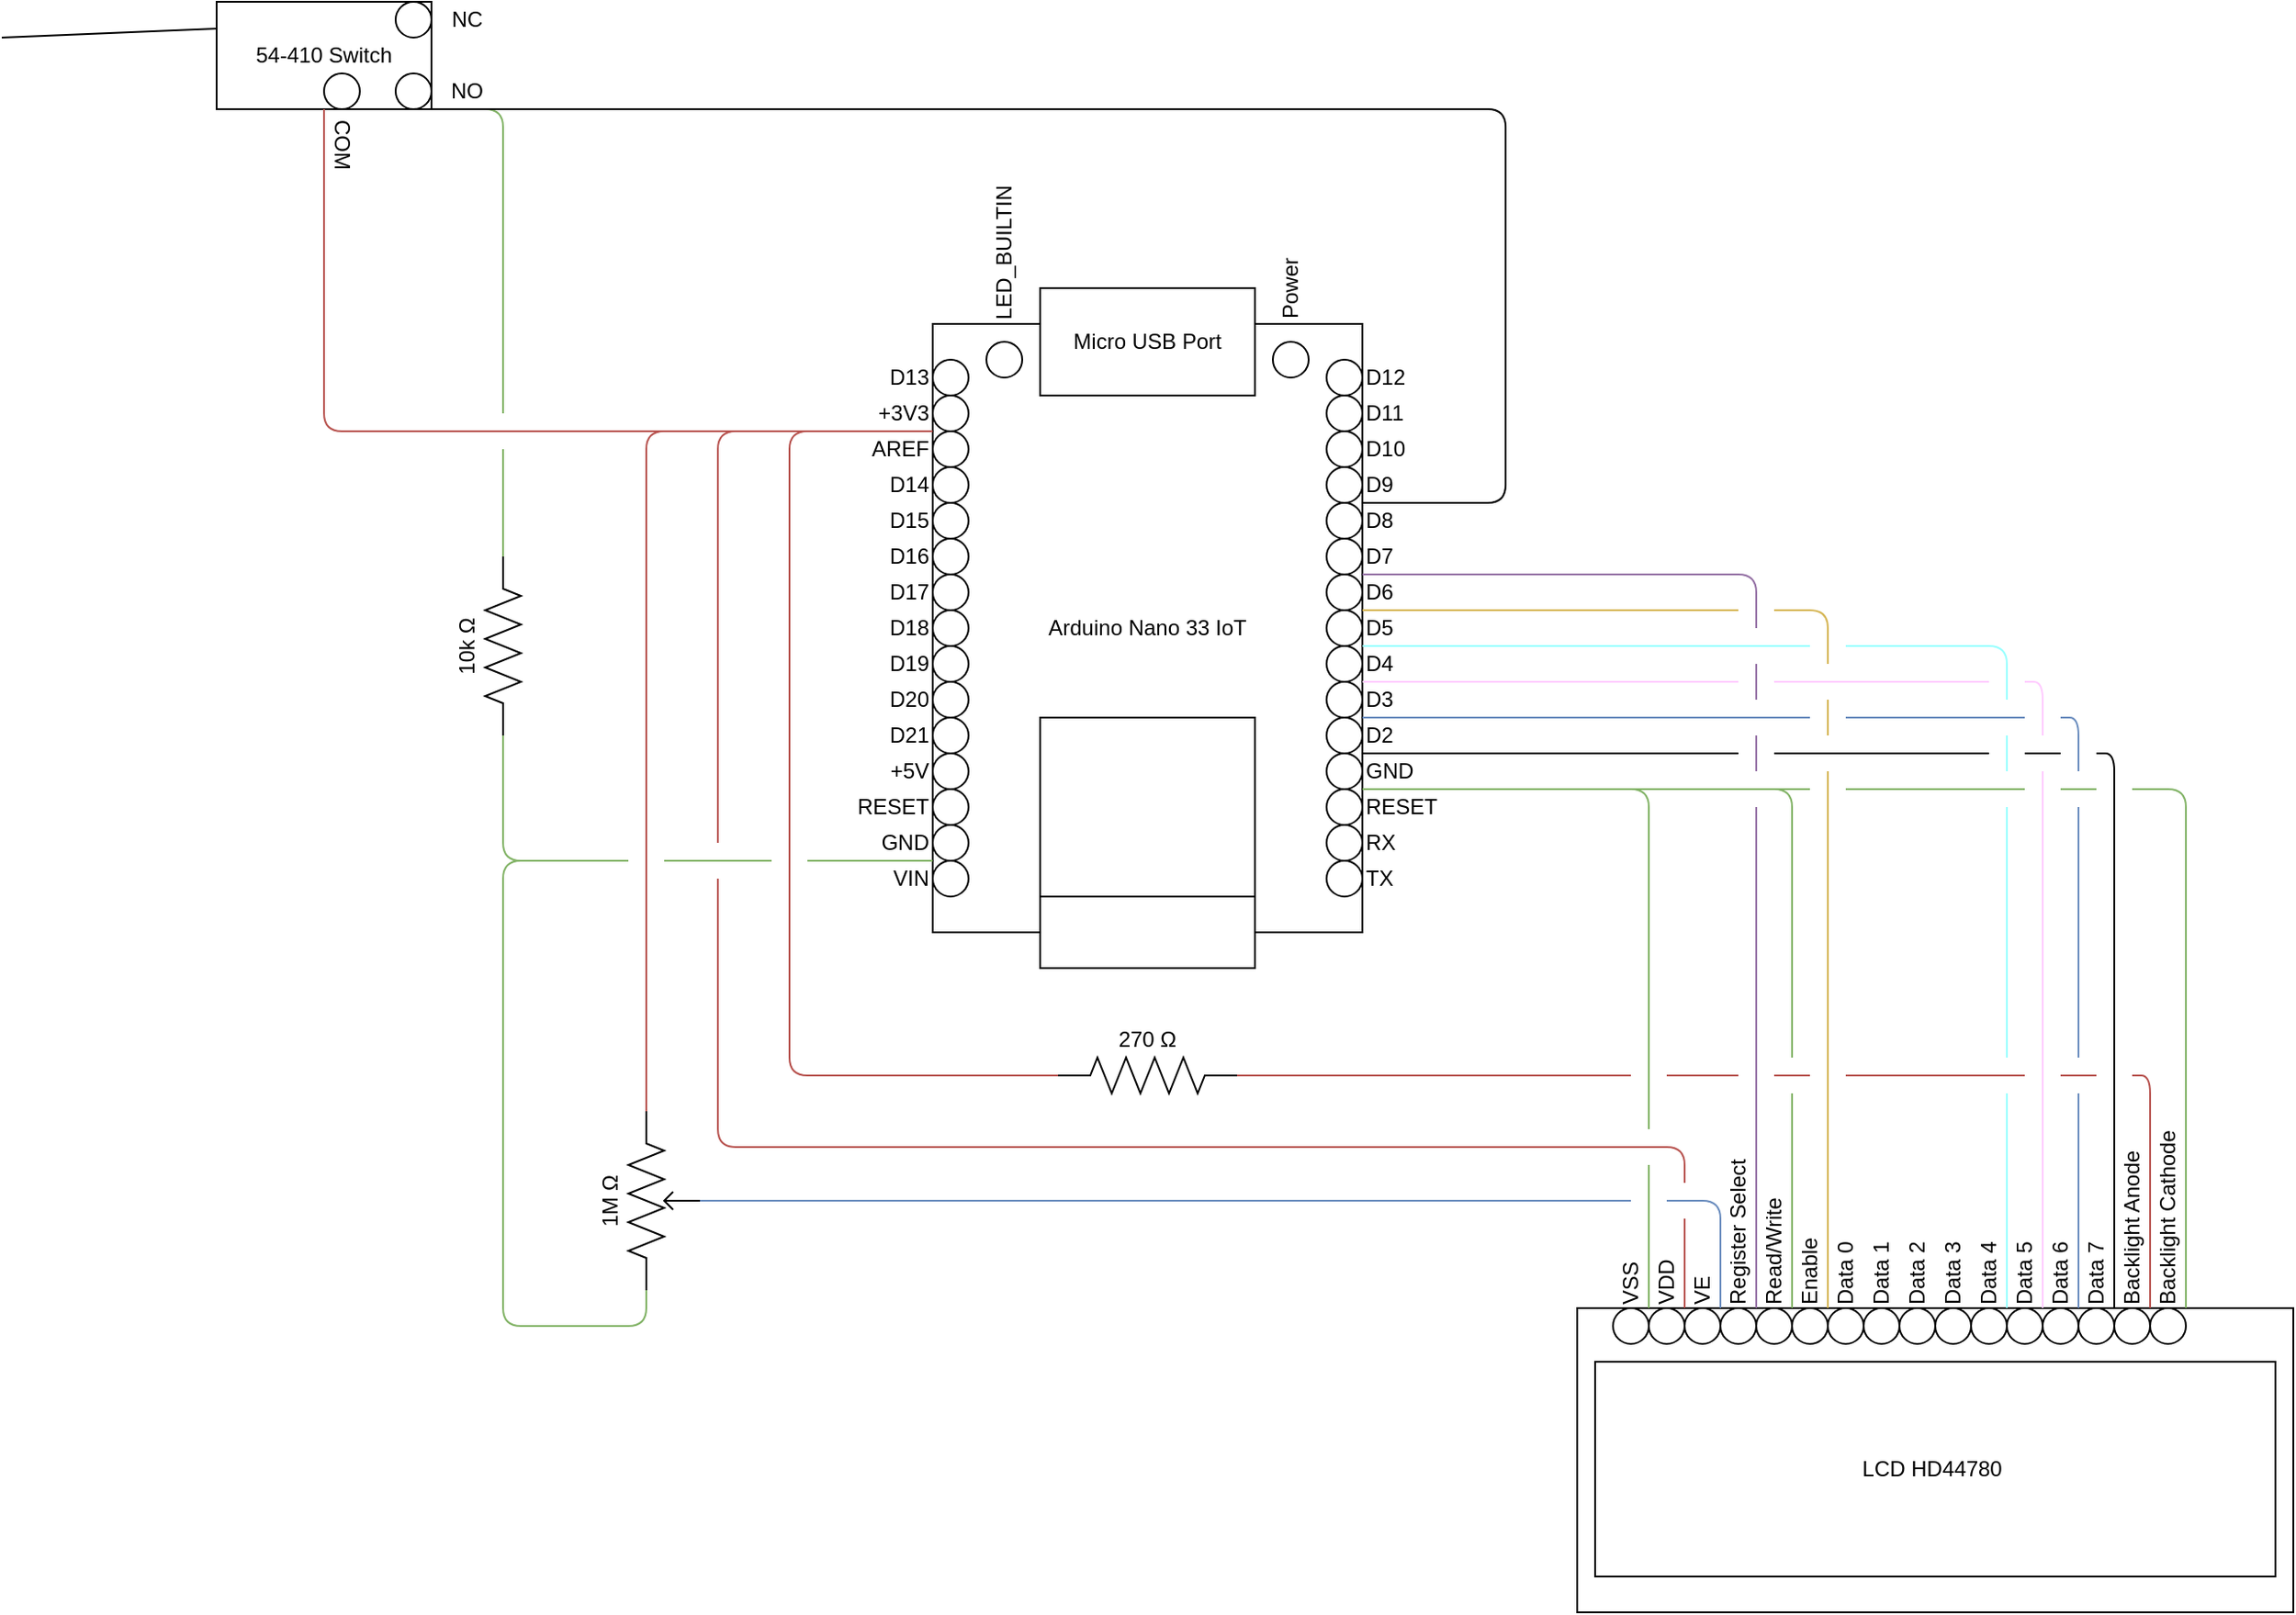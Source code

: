 <mxfile>
    <diagram id="PcLZSLNBghNSFwi_JfMx" name="Standard">
        <mxGraphModel dx="1435" dy="958" grid="1" gridSize="10" guides="1" tooltips="1" connect="1" arrows="1" fold="1" page="0" pageScale="1" pageWidth="850" pageHeight="1100" math="0" shadow="0">
            <root>
                <mxCell id="0"/>
                <mxCell id="220" value="Background" parent="0"/>
                <mxCell id="1" value="Arduino" parent="0"/>
                <mxCell id="4" value="Arduino Nano 33 IoT" style="rounded=0;whiteSpace=wrap;html=1;" parent="1" vertex="1">
                    <mxGeometry x="560" y="280" width="240" height="340" as="geometry"/>
                </mxCell>
                <mxCell id="5" value="Micro USB Port" style="rounded=0;whiteSpace=wrap;html=1;" parent="1" vertex="1">
                    <mxGeometry x="620" y="260" width="120" height="60" as="geometry"/>
                </mxCell>
                <mxCell id="6" value="" style="rounded=0;whiteSpace=wrap;html=1;" parent="1" vertex="1">
                    <mxGeometry x="620" y="600" width="120" height="40" as="geometry"/>
                </mxCell>
                <mxCell id="7" value="" style="rounded=0;whiteSpace=wrap;html=1;" parent="1" vertex="1">
                    <mxGeometry x="620" y="500" width="120" height="100" as="geometry"/>
                </mxCell>
                <mxCell id="8" value="" style="ellipse;whiteSpace=wrap;html=1;aspect=fixed;" parent="1" vertex="1">
                    <mxGeometry x="780" y="300" width="20" height="20" as="geometry"/>
                </mxCell>
                <mxCell id="9" value="" style="ellipse;whiteSpace=wrap;html=1;aspect=fixed;" parent="1" vertex="1">
                    <mxGeometry x="780" y="320" width="20" height="20" as="geometry"/>
                </mxCell>
                <mxCell id="11" value="" style="ellipse;whiteSpace=wrap;html=1;aspect=fixed;" parent="1" vertex="1">
                    <mxGeometry x="780" y="340" width="20" height="20" as="geometry"/>
                </mxCell>
                <mxCell id="12" value="" style="ellipse;whiteSpace=wrap;html=1;aspect=fixed;" parent="1" vertex="1">
                    <mxGeometry x="780" y="360" width="20" height="20" as="geometry"/>
                </mxCell>
                <mxCell id="13" value="" style="ellipse;whiteSpace=wrap;html=1;aspect=fixed;" parent="1" vertex="1">
                    <mxGeometry x="780" y="380" width="20" height="20" as="geometry"/>
                </mxCell>
                <mxCell id="14" value="" style="ellipse;whiteSpace=wrap;html=1;aspect=fixed;" parent="1" vertex="1">
                    <mxGeometry x="780" y="400" width="20" height="20" as="geometry"/>
                </mxCell>
                <mxCell id="15" value="" style="ellipse;whiteSpace=wrap;html=1;aspect=fixed;" parent="1" vertex="1">
                    <mxGeometry x="780" y="420" width="20" height="20" as="geometry"/>
                </mxCell>
                <mxCell id="16" value="" style="ellipse;whiteSpace=wrap;html=1;aspect=fixed;" parent="1" vertex="1">
                    <mxGeometry x="780" y="440" width="20" height="20" as="geometry"/>
                </mxCell>
                <mxCell id="25" value="D12" style="text;html=1;strokeColor=none;fillColor=none;align=left;verticalAlign=middle;whiteSpace=wrap;rounded=0;" parent="1" vertex="1">
                    <mxGeometry x="800" y="300" width="40" height="20" as="geometry"/>
                </mxCell>
                <mxCell id="26" value="D11" style="text;html=1;strokeColor=none;fillColor=none;align=left;verticalAlign=middle;whiteSpace=wrap;rounded=0;" parent="1" vertex="1">
                    <mxGeometry x="800" y="320" width="40" height="20" as="geometry"/>
                </mxCell>
                <mxCell id="27" value="D10" style="text;html=1;strokeColor=none;fillColor=none;align=left;verticalAlign=middle;whiteSpace=wrap;rounded=0;" parent="1" vertex="1">
                    <mxGeometry x="800" y="340" width="40" height="20" as="geometry"/>
                </mxCell>
                <mxCell id="28" value="D9" style="text;html=1;strokeColor=none;fillColor=none;align=left;verticalAlign=middle;whiteSpace=wrap;rounded=0;" parent="1" vertex="1">
                    <mxGeometry x="800" y="360" width="40" height="20" as="geometry"/>
                </mxCell>
                <mxCell id="29" value="D8" style="text;html=1;strokeColor=none;fillColor=none;align=left;verticalAlign=middle;whiteSpace=wrap;rounded=0;" parent="1" vertex="1">
                    <mxGeometry x="800" y="380" width="40" height="20" as="geometry"/>
                </mxCell>
                <mxCell id="30" value="D7" style="text;html=1;strokeColor=none;fillColor=none;align=left;verticalAlign=middle;whiteSpace=wrap;rounded=0;" parent="1" vertex="1">
                    <mxGeometry x="800" y="400" width="40" height="20" as="geometry"/>
                </mxCell>
                <mxCell id="31" value="D6" style="text;html=1;strokeColor=none;fillColor=none;align=left;verticalAlign=middle;whiteSpace=wrap;rounded=0;" parent="1" vertex="1">
                    <mxGeometry x="800" y="420" width="40" height="20" as="geometry"/>
                </mxCell>
                <mxCell id="32" value="D5" style="text;html=1;strokeColor=none;fillColor=none;align=left;verticalAlign=middle;whiteSpace=wrap;rounded=0;" parent="1" vertex="1">
                    <mxGeometry x="800" y="440" width="40" height="20" as="geometry"/>
                </mxCell>
                <mxCell id="33" value="" style="ellipse;whiteSpace=wrap;html=1;aspect=fixed;" parent="1" vertex="1">
                    <mxGeometry x="780" y="460" width="20" height="20" as="geometry"/>
                </mxCell>
                <mxCell id="34" value="D4" style="text;html=1;strokeColor=none;fillColor=none;align=left;verticalAlign=middle;whiteSpace=wrap;rounded=0;" parent="1" vertex="1">
                    <mxGeometry x="800" y="460" width="40" height="20" as="geometry"/>
                </mxCell>
                <mxCell id="35" value="" style="ellipse;whiteSpace=wrap;html=1;aspect=fixed;" parent="1" vertex="1">
                    <mxGeometry x="780" y="480" width="20" height="20" as="geometry"/>
                </mxCell>
                <mxCell id="36" value="D3" style="text;html=1;strokeColor=none;fillColor=none;align=left;verticalAlign=middle;whiteSpace=wrap;rounded=0;" parent="1" vertex="1">
                    <mxGeometry x="800" y="480" width="40" height="20" as="geometry"/>
                </mxCell>
                <mxCell id="37" value="" style="ellipse;whiteSpace=wrap;html=1;aspect=fixed;" parent="1" vertex="1">
                    <mxGeometry x="780" y="500" width="20" height="20" as="geometry"/>
                </mxCell>
                <mxCell id="38" value="D2" style="text;html=1;strokeColor=none;fillColor=none;align=left;verticalAlign=middle;whiteSpace=wrap;rounded=0;" parent="1" vertex="1">
                    <mxGeometry x="800" y="500" width="40" height="20" as="geometry"/>
                </mxCell>
                <mxCell id="39" value="" style="ellipse;whiteSpace=wrap;html=1;aspect=fixed;" parent="1" vertex="1">
                    <mxGeometry x="780" y="520" width="20" height="20" as="geometry"/>
                </mxCell>
                <mxCell id="40" value="GND" style="text;html=1;strokeColor=none;fillColor=none;align=left;verticalAlign=middle;whiteSpace=wrap;rounded=0;" parent="1" vertex="1">
                    <mxGeometry x="800" y="520" width="40" height="20" as="geometry"/>
                </mxCell>
                <mxCell id="41" value="" style="ellipse;whiteSpace=wrap;html=1;aspect=fixed;" parent="1" vertex="1">
                    <mxGeometry x="780" y="540" width="20" height="20" as="geometry"/>
                </mxCell>
                <mxCell id="42" value="RESET" style="text;html=1;strokeColor=none;fillColor=none;align=left;verticalAlign=middle;whiteSpace=wrap;rounded=0;" parent="1" vertex="1">
                    <mxGeometry x="800" y="540" width="40" height="20" as="geometry"/>
                </mxCell>
                <mxCell id="43" value="" style="ellipse;whiteSpace=wrap;html=1;aspect=fixed;" parent="1" vertex="1">
                    <mxGeometry x="780" y="560" width="20" height="20" as="geometry"/>
                </mxCell>
                <mxCell id="44" value="RX" style="text;html=1;strokeColor=none;fillColor=none;align=left;verticalAlign=middle;whiteSpace=wrap;rounded=0;" parent="1" vertex="1">
                    <mxGeometry x="800" y="560" width="40" height="20" as="geometry"/>
                </mxCell>
                <mxCell id="45" value="" style="ellipse;whiteSpace=wrap;html=1;aspect=fixed;" parent="1" vertex="1">
                    <mxGeometry x="780" y="580" width="20" height="20" as="geometry"/>
                </mxCell>
                <mxCell id="46" value="TX" style="text;html=1;strokeColor=none;fillColor=none;align=left;verticalAlign=middle;whiteSpace=wrap;rounded=0;" parent="1" vertex="1">
                    <mxGeometry x="800" y="580" width="40" height="20" as="geometry"/>
                </mxCell>
                <mxCell id="62" value="" style="ellipse;whiteSpace=wrap;html=1;aspect=fixed;" parent="1" vertex="1">
                    <mxGeometry x="560" y="300" width="20" height="20" as="geometry"/>
                </mxCell>
                <mxCell id="63" value="" style="ellipse;whiteSpace=wrap;html=1;aspect=fixed;" parent="1" vertex="1">
                    <mxGeometry x="560" y="320" width="20" height="20" as="geometry"/>
                </mxCell>
                <mxCell id="64" value="" style="ellipse;whiteSpace=wrap;html=1;aspect=fixed;" parent="1" vertex="1">
                    <mxGeometry x="560" y="340" width="20" height="20" as="geometry"/>
                </mxCell>
                <mxCell id="65" value="" style="ellipse;whiteSpace=wrap;html=1;aspect=fixed;" parent="1" vertex="1">
                    <mxGeometry x="560" y="360" width="20" height="20" as="geometry"/>
                </mxCell>
                <mxCell id="66" value="" style="ellipse;whiteSpace=wrap;html=1;aspect=fixed;" parent="1" vertex="1">
                    <mxGeometry x="560" y="380" width="20" height="20" as="geometry"/>
                </mxCell>
                <mxCell id="67" value="" style="ellipse;whiteSpace=wrap;html=1;aspect=fixed;" parent="1" vertex="1">
                    <mxGeometry x="560" y="400" width="20" height="20" as="geometry"/>
                </mxCell>
                <mxCell id="68" value="" style="ellipse;whiteSpace=wrap;html=1;aspect=fixed;" parent="1" vertex="1">
                    <mxGeometry x="560" y="420" width="20" height="20" as="geometry"/>
                </mxCell>
                <mxCell id="69" value="" style="ellipse;whiteSpace=wrap;html=1;aspect=fixed;" parent="1" vertex="1">
                    <mxGeometry x="560" y="440" width="20" height="20" as="geometry"/>
                </mxCell>
                <mxCell id="70" value="" style="ellipse;whiteSpace=wrap;html=1;aspect=fixed;" parent="1" vertex="1">
                    <mxGeometry x="560" y="460" width="20" height="20" as="geometry"/>
                </mxCell>
                <mxCell id="71" value="" style="ellipse;whiteSpace=wrap;html=1;aspect=fixed;" parent="1" vertex="1">
                    <mxGeometry x="560" y="480" width="20" height="20" as="geometry"/>
                </mxCell>
                <mxCell id="72" value="" style="ellipse;whiteSpace=wrap;html=1;aspect=fixed;" parent="1" vertex="1">
                    <mxGeometry x="560" y="500" width="20" height="20" as="geometry"/>
                </mxCell>
                <mxCell id="73" value="" style="ellipse;whiteSpace=wrap;html=1;aspect=fixed;" parent="1" vertex="1">
                    <mxGeometry x="560" y="520" width="20" height="20" as="geometry"/>
                </mxCell>
                <mxCell id="74" value="" style="ellipse;whiteSpace=wrap;html=1;aspect=fixed;" parent="1" vertex="1">
                    <mxGeometry x="560" y="540" width="20" height="20" as="geometry"/>
                </mxCell>
                <mxCell id="75" value="" style="ellipse;whiteSpace=wrap;html=1;aspect=fixed;" parent="1" vertex="1">
                    <mxGeometry x="560" y="560" width="20" height="20" as="geometry"/>
                </mxCell>
                <mxCell id="76" value="" style="ellipse;whiteSpace=wrap;html=1;aspect=fixed;" parent="1" vertex="1">
                    <mxGeometry x="560" y="580" width="20" height="20" as="geometry"/>
                </mxCell>
                <mxCell id="77" value="D13" style="text;html=1;strokeColor=none;fillColor=none;align=right;verticalAlign=middle;whiteSpace=wrap;rounded=0;" parent="1" vertex="1">
                    <mxGeometry x="520" y="300" width="40" height="20" as="geometry"/>
                </mxCell>
                <mxCell id="78" value="+3V3" style="text;html=1;strokeColor=none;fillColor=none;align=right;verticalAlign=middle;whiteSpace=wrap;rounded=0;" parent="1" vertex="1">
                    <mxGeometry x="520" y="320" width="40" height="20" as="geometry"/>
                </mxCell>
                <mxCell id="79" value="AREF" style="text;html=1;strokeColor=none;fillColor=none;align=right;verticalAlign=middle;whiteSpace=wrap;rounded=0;" parent="1" vertex="1">
                    <mxGeometry x="520" y="340" width="40" height="20" as="geometry"/>
                </mxCell>
                <mxCell id="80" value="D14" style="text;html=1;strokeColor=none;fillColor=none;align=right;verticalAlign=middle;whiteSpace=wrap;rounded=0;" parent="1" vertex="1">
                    <mxGeometry x="520" y="360" width="40" height="20" as="geometry"/>
                </mxCell>
                <mxCell id="81" value="D15" style="text;html=1;strokeColor=none;fillColor=none;align=right;verticalAlign=middle;whiteSpace=wrap;rounded=0;" parent="1" vertex="1">
                    <mxGeometry x="520" y="380" width="40" height="20" as="geometry"/>
                </mxCell>
                <mxCell id="82" value="D16" style="text;html=1;strokeColor=none;fillColor=none;align=right;verticalAlign=middle;whiteSpace=wrap;rounded=0;" parent="1" vertex="1">
                    <mxGeometry x="520" y="400" width="40" height="20" as="geometry"/>
                </mxCell>
                <mxCell id="83" value="D17" style="text;html=1;strokeColor=none;fillColor=none;align=right;verticalAlign=middle;whiteSpace=wrap;rounded=0;" parent="1" vertex="1">
                    <mxGeometry x="520" y="420" width="40" height="20" as="geometry"/>
                </mxCell>
                <mxCell id="84" value="D18" style="text;html=1;strokeColor=none;fillColor=none;align=right;verticalAlign=middle;whiteSpace=wrap;rounded=0;" parent="1" vertex="1">
                    <mxGeometry x="520" y="440" width="40" height="20" as="geometry"/>
                </mxCell>
                <mxCell id="85" value="D19" style="text;html=1;strokeColor=none;fillColor=none;align=right;verticalAlign=middle;whiteSpace=wrap;rounded=0;" parent="1" vertex="1">
                    <mxGeometry x="520" y="460" width="40" height="20" as="geometry"/>
                </mxCell>
                <mxCell id="86" value="D20" style="text;html=1;strokeColor=none;fillColor=none;align=right;verticalAlign=middle;whiteSpace=wrap;rounded=0;" parent="1" vertex="1">
                    <mxGeometry x="520" y="480" width="40" height="20" as="geometry"/>
                </mxCell>
                <mxCell id="87" value="D21" style="text;html=1;strokeColor=none;fillColor=none;align=right;verticalAlign=middle;whiteSpace=wrap;rounded=0;" parent="1" vertex="1">
                    <mxGeometry x="520" y="500" width="40" height="20" as="geometry"/>
                </mxCell>
                <mxCell id="88" value="+5V" style="text;html=1;strokeColor=none;fillColor=none;align=right;verticalAlign=middle;whiteSpace=wrap;rounded=0;" parent="1" vertex="1">
                    <mxGeometry x="520" y="520" width="40" height="20" as="geometry"/>
                </mxCell>
                <mxCell id="89" value="RESET" style="text;html=1;strokeColor=none;fillColor=none;align=right;verticalAlign=middle;whiteSpace=wrap;rounded=0;" parent="1" vertex="1">
                    <mxGeometry x="520" y="540" width="40" height="20" as="geometry"/>
                </mxCell>
                <mxCell id="90" value="GND" style="text;html=1;strokeColor=none;fillColor=none;align=right;verticalAlign=middle;whiteSpace=wrap;rounded=0;" parent="1" vertex="1">
                    <mxGeometry x="520" y="560" width="40" height="20" as="geometry"/>
                </mxCell>
                <mxCell id="91" value="VIN" style="text;html=1;strokeColor=none;fillColor=none;align=right;verticalAlign=middle;whiteSpace=wrap;rounded=0;" parent="1" vertex="1">
                    <mxGeometry x="520" y="580" width="40" height="20" as="geometry"/>
                </mxCell>
                <mxCell id="93" value="" style="ellipse;whiteSpace=wrap;html=1;aspect=fixed;" parent="1" vertex="1">
                    <mxGeometry x="590" y="290" width="20" height="20" as="geometry"/>
                </mxCell>
                <mxCell id="94" value="" style="ellipse;whiteSpace=wrap;html=1;aspect=fixed;" parent="1" vertex="1">
                    <mxGeometry x="750" y="290" width="20" height="20" as="geometry"/>
                </mxCell>
                <mxCell id="95" value="LED_BUILTIN" style="text;html=1;strokeColor=none;fillColor=none;align=center;verticalAlign=middle;whiteSpace=wrap;rounded=0;rotation=-90;" parent="1" vertex="1">
                    <mxGeometry x="560" y="230" width="80" height="20" as="geometry"/>
                </mxCell>
                <mxCell id="96" value="Power" style="text;html=1;strokeColor=none;fillColor=none;align=center;verticalAlign=middle;whiteSpace=wrap;rounded=0;rotation=-90;" parent="1" vertex="1">
                    <mxGeometry x="740" y="250" width="40" height="20" as="geometry"/>
                </mxCell>
                <mxCell id="97" value="LCD HD44780" parent="0"/>
                <mxCell id="98" value="" style="rounded=0;whiteSpace=wrap;html=1;" parent="97" vertex="1">
                    <mxGeometry x="920" y="830" width="400" height="170" as="geometry"/>
                </mxCell>
                <mxCell id="99" value="LCD&amp;nbsp;&lt;span class=&quot;a-list-item&quot;&gt;HD44780&amp;nbsp;&lt;/span&gt;" style="rounded=0;whiteSpace=wrap;html=1;" parent="97" vertex="1">
                    <mxGeometry x="930" y="860" width="380" height="120" as="geometry"/>
                </mxCell>
                <mxCell id="100" value="" style="ellipse;whiteSpace=wrap;html=1;aspect=fixed;" parent="97" vertex="1">
                    <mxGeometry x="940" y="830" width="20" height="20" as="geometry"/>
                </mxCell>
                <mxCell id="101" value="" style="ellipse;whiteSpace=wrap;html=1;aspect=fixed;" parent="97" vertex="1">
                    <mxGeometry x="960" y="830" width="20" height="20" as="geometry"/>
                </mxCell>
                <mxCell id="102" value="" style="ellipse;whiteSpace=wrap;html=1;aspect=fixed;" parent="97" vertex="1">
                    <mxGeometry x="980" y="830" width="20" height="20" as="geometry"/>
                </mxCell>
                <mxCell id="103" value="" style="ellipse;whiteSpace=wrap;html=1;aspect=fixed;" parent="97" vertex="1">
                    <mxGeometry x="1000" y="830" width="20" height="20" as="geometry"/>
                </mxCell>
                <mxCell id="104" value="" style="ellipse;whiteSpace=wrap;html=1;aspect=fixed;" parent="97" vertex="1">
                    <mxGeometry x="1020" y="830" width="20" height="20" as="geometry"/>
                </mxCell>
                <mxCell id="105" value="" style="ellipse;whiteSpace=wrap;html=1;aspect=fixed;" parent="97" vertex="1">
                    <mxGeometry x="1040" y="830" width="20" height="20" as="geometry"/>
                </mxCell>
                <mxCell id="106" value="" style="ellipse;whiteSpace=wrap;html=1;aspect=fixed;" parent="97" vertex="1">
                    <mxGeometry x="1060" y="830" width="20" height="20" as="geometry"/>
                </mxCell>
                <mxCell id="107" value="" style="ellipse;whiteSpace=wrap;html=1;aspect=fixed;" parent="97" vertex="1">
                    <mxGeometry x="1080" y="830" width="20" height="20" as="geometry"/>
                </mxCell>
                <mxCell id="108" value="" style="ellipse;whiteSpace=wrap;html=1;aspect=fixed;" parent="97" vertex="1">
                    <mxGeometry x="1100" y="830" width="20" height="20" as="geometry"/>
                </mxCell>
                <mxCell id="109" value="" style="ellipse;whiteSpace=wrap;html=1;aspect=fixed;" parent="97" vertex="1">
                    <mxGeometry x="1120" y="830" width="20" height="20" as="geometry"/>
                </mxCell>
                <mxCell id="110" value="" style="ellipse;whiteSpace=wrap;html=1;aspect=fixed;" parent="97" vertex="1">
                    <mxGeometry x="1140" y="830" width="20" height="20" as="geometry"/>
                </mxCell>
                <mxCell id="111" value="" style="ellipse;whiteSpace=wrap;html=1;aspect=fixed;" parent="97" vertex="1">
                    <mxGeometry x="1160" y="830" width="20" height="20" as="geometry"/>
                </mxCell>
                <mxCell id="112" value="" style="ellipse;whiteSpace=wrap;html=1;aspect=fixed;" parent="97" vertex="1">
                    <mxGeometry x="1180" y="830" width="20" height="20" as="geometry"/>
                </mxCell>
                <mxCell id="113" value="" style="ellipse;whiteSpace=wrap;html=1;aspect=fixed;" parent="97" vertex="1">
                    <mxGeometry x="1200" y="830" width="20" height="20" as="geometry"/>
                </mxCell>
                <mxCell id="114" value="" style="ellipse;whiteSpace=wrap;html=1;aspect=fixed;" parent="97" vertex="1">
                    <mxGeometry x="1220" y="830" width="20" height="20" as="geometry"/>
                </mxCell>
                <mxCell id="115" value="" style="ellipse;whiteSpace=wrap;html=1;aspect=fixed;" parent="97" vertex="1">
                    <mxGeometry x="1240" y="830" width="20" height="20" as="geometry"/>
                </mxCell>
                <mxCell id="116" value="VSS" style="text;html=1;strokeColor=none;fillColor=none;align=left;verticalAlign=middle;whiteSpace=wrap;rounded=0;rotation=-90;" parent="97" vertex="1">
                    <mxGeometry x="930" y="800" width="40" height="20" as="geometry"/>
                </mxCell>
                <mxCell id="117" value="VDD" style="text;html=1;strokeColor=none;fillColor=none;align=left;verticalAlign=middle;whiteSpace=wrap;rounded=0;rotation=-90;" parent="97" vertex="1">
                    <mxGeometry x="950" y="800" width="40" height="20" as="geometry"/>
                </mxCell>
                <mxCell id="118" value="VE" style="text;html=1;strokeColor=none;fillColor=none;align=left;verticalAlign=middle;whiteSpace=wrap;rounded=0;rotation=-90;" parent="97" vertex="1">
                    <mxGeometry x="970" y="800" width="40" height="20" as="geometry"/>
                </mxCell>
                <mxCell id="119" value="Register Select" style="text;html=1;strokeColor=none;fillColor=none;align=left;verticalAlign=middle;whiteSpace=wrap;rounded=0;rotation=-90;" parent="97" vertex="1">
                    <mxGeometry x="965" y="775" width="90" height="20" as="geometry"/>
                </mxCell>
                <mxCell id="120" value="Read/Write" style="text;html=1;strokeColor=none;fillColor=none;align=left;verticalAlign=middle;whiteSpace=wrap;rounded=0;rotation=-90;" parent="97" vertex="1">
                    <mxGeometry x="995" y="785" width="70" height="20" as="geometry"/>
                </mxCell>
                <mxCell id="121" value="Enable" style="text;html=1;strokeColor=none;fillColor=none;align=left;verticalAlign=middle;whiteSpace=wrap;rounded=0;rotation=-90;" parent="97" vertex="1">
                    <mxGeometry x="1030" y="800" width="40" height="20" as="geometry"/>
                </mxCell>
                <mxCell id="122" value="Data 0" style="text;html=1;strokeColor=none;fillColor=none;align=left;verticalAlign=middle;whiteSpace=wrap;rounded=0;rotation=-90;" parent="97" vertex="1">
                    <mxGeometry x="1050" y="800" width="40" height="20" as="geometry"/>
                </mxCell>
                <mxCell id="123" value="Data 1" style="text;html=1;strokeColor=none;fillColor=none;align=left;verticalAlign=middle;whiteSpace=wrap;rounded=0;rotation=-90;" parent="97" vertex="1">
                    <mxGeometry x="1070" y="800" width="40" height="20" as="geometry"/>
                </mxCell>
                <mxCell id="124" value="Data 2" style="text;html=1;strokeColor=none;fillColor=none;align=left;verticalAlign=middle;whiteSpace=wrap;rounded=0;rotation=-90;" parent="97" vertex="1">
                    <mxGeometry x="1090" y="800" width="40" height="20" as="geometry"/>
                </mxCell>
                <mxCell id="125" value="Data 3" style="text;html=1;strokeColor=none;fillColor=none;align=left;verticalAlign=middle;whiteSpace=wrap;rounded=0;rotation=-90;" parent="97" vertex="1">
                    <mxGeometry x="1110" y="800" width="40" height="20" as="geometry"/>
                </mxCell>
                <mxCell id="126" value="Data 4" style="text;html=1;strokeColor=none;fillColor=none;align=left;verticalAlign=middle;whiteSpace=wrap;rounded=0;rotation=-90;" parent="97" vertex="1">
                    <mxGeometry x="1130" y="800" width="40" height="20" as="geometry"/>
                </mxCell>
                <mxCell id="127" value="Data 5" style="text;html=1;strokeColor=none;fillColor=none;align=left;verticalAlign=middle;whiteSpace=wrap;rounded=0;rotation=-90;" parent="97" vertex="1">
                    <mxGeometry x="1150" y="800" width="40" height="20" as="geometry"/>
                </mxCell>
                <mxCell id="128" value="Data 6" style="text;html=1;strokeColor=none;fillColor=none;align=left;verticalAlign=middle;whiteSpace=wrap;rounded=0;rotation=-90;" parent="97" vertex="1">
                    <mxGeometry x="1170" y="800" width="40" height="20" as="geometry"/>
                </mxCell>
                <mxCell id="129" value="Data 7" style="text;html=1;strokeColor=none;fillColor=none;align=left;verticalAlign=middle;whiteSpace=wrap;rounded=0;rotation=-90;" parent="97" vertex="1">
                    <mxGeometry x="1190" y="800" width="40" height="20" as="geometry"/>
                </mxCell>
                <mxCell id="130" value="Backlight Anode" style="text;html=1;strokeColor=none;fillColor=none;align=left;verticalAlign=middle;whiteSpace=wrap;rounded=0;rotation=-90;" parent="97" vertex="1">
                    <mxGeometry x="1185" y="775" width="90" height="20" as="geometry"/>
                </mxCell>
                <mxCell id="131" value="Backlight Cathode" style="text;html=1;strokeColor=none;fillColor=none;align=left;verticalAlign=middle;whiteSpace=wrap;rounded=0;rotation=-90;" parent="97" vertex="1">
                    <mxGeometry x="1200" y="770" width="100" height="20" as="geometry"/>
                </mxCell>
                <mxCell id="159" value="LCD HD44780 Wiring" parent="0"/>
                <mxCell id="162" value="" style="endArrow=none;html=1;exitX=0;exitY=1;exitDx=0;exitDy=0;fillColor=#d5e8d4;strokeColor=#82b366;" parent="159" source="40" edge="1">
                    <mxGeometry width="50" height="50" relative="1" as="geometry">
                        <mxPoint x="960" y="640" as="sourcePoint"/>
                        <mxPoint x="960" y="730" as="targetPoint"/>
                        <Array as="points">
                            <mxPoint x="960" y="540"/>
                        </Array>
                    </mxGeometry>
                </mxCell>
                <mxCell id="163" value="" style="endArrow=none;html=1;exitX=0;exitY=1;exitDx=0;exitDy=0;fillColor=#d5e8d4;strokeColor=#82b366;" parent="159" source="116" edge="1">
                    <mxGeometry width="50" height="50" relative="1" as="geometry">
                        <mxPoint x="960" y="770" as="sourcePoint"/>
                        <mxPoint x="960" y="750" as="targetPoint"/>
                    </mxGeometry>
                </mxCell>
                <mxCell id="164" value="" style="pointerEvents=1;verticalLabelPosition=bottom;shadow=0;dashed=0;align=center;html=1;verticalAlign=top;shape=mxgraph.electrical.resistors.potentiometer_2;rotation=-90;" parent="159" vertex="1">
                    <mxGeometry x="360" y="750" width="100" height="40" as="geometry"/>
                </mxCell>
                <mxCell id="165" value="" style="endArrow=none;html=1;exitX=0;exitY=1;exitDx=0;exitDy=0;fillColor=#dae8fc;strokeColor=#6c8ebf;" parent="159" source="118" edge="1">
                    <mxGeometry width="50" height="50" relative="1" as="geometry">
                        <mxPoint x="1000" y="670" as="sourcePoint"/>
                        <mxPoint x="970" y="770" as="targetPoint"/>
                        <Array as="points">
                            <mxPoint x="1000" y="770"/>
                        </Array>
                    </mxGeometry>
                </mxCell>
                <mxCell id="167" value="1M Ω" style="text;html=1;strokeColor=none;fillColor=none;align=center;verticalAlign=middle;whiteSpace=wrap;rounded=0;rotation=-90;" parent="159" vertex="1">
                    <mxGeometry x="360" y="760" width="40" height="20" as="geometry"/>
                </mxCell>
                <mxCell id="168" value="" style="endArrow=none;html=1;exitX=0;exitY=1;exitDx=0;exitDy=0;fillColor=#f8cecc;strokeColor=#b85450;" parent="159" source="117" edge="1">
                    <mxGeometry width="50" height="50" relative="1" as="geometry">
                        <mxPoint x="720" y="800" as="sourcePoint"/>
                        <mxPoint x="980" y="780" as="targetPoint"/>
                    </mxGeometry>
                </mxCell>
                <mxCell id="169" value="" style="endArrow=none;html=1;exitX=0.5;exitY=1;exitDx=0;exitDy=0;exitPerimeter=0;fillColor=#dae8fc;strokeColor=#6c8ebf;" parent="159" source="164" edge="1">
                    <mxGeometry width="50" height="50" relative="1" as="geometry">
                        <mxPoint x="410" y="770" as="sourcePoint"/>
                        <mxPoint x="950" y="770" as="targetPoint"/>
                    </mxGeometry>
                </mxCell>
                <mxCell id="170" value="" style="endArrow=none;html=1;entryX=0;entryY=0.25;entryDx=0;entryDy=0;entryPerimeter=0;fillColor=#d5e8d4;strokeColor=#82b366;" parent="159" target="164" edge="1">
                    <mxGeometry width="50" height="50" relative="1" as="geometry">
                        <mxPoint x="390" y="580" as="sourcePoint"/>
                        <mxPoint x="340" y="790" as="targetPoint"/>
                        <Array as="points">
                            <mxPoint x="320" y="580"/>
                            <mxPoint x="320" y="840"/>
                            <mxPoint x="400" y="840"/>
                        </Array>
                    </mxGeometry>
                </mxCell>
                <mxCell id="171" value="" style="endArrow=none;html=1;exitX=1;exitY=0.25;exitDx=0;exitDy=0;exitPerimeter=0;entryX=1;entryY=1;entryDx=0;entryDy=0;fillColor=#f8cecc;strokeColor=#b85450;" parent="159" source="164" target="78" edge="1">
                    <mxGeometry width="50" height="50" relative="1" as="geometry">
                        <mxPoint x="360" y="540" as="sourcePoint"/>
                        <mxPoint x="370" y="320" as="targetPoint"/>
                        <Array as="points">
                            <mxPoint x="400" y="340"/>
                        </Array>
                    </mxGeometry>
                </mxCell>
                <mxCell id="172" value="" style="endArrow=none;html=1;fillColor=#f8cecc;strokeColor=#b85450;" parent="159" edge="1">
                    <mxGeometry width="50" height="50" relative="1" as="geometry">
                        <mxPoint x="440" y="590" as="sourcePoint"/>
                        <mxPoint x="980" y="760" as="targetPoint"/>
                        <Array as="points">
                            <mxPoint x="440" y="740"/>
                            <mxPoint x="980" y="740"/>
                        </Array>
                    </mxGeometry>
                </mxCell>
                <mxCell id="173" value="" style="endArrow=none;html=1;fillColor=#d5e8d4;strokeColor=#82b366;" parent="159" edge="1">
                    <mxGeometry width="50" height="50" relative="1" as="geometry">
                        <mxPoint x="410" y="580" as="sourcePoint"/>
                        <mxPoint x="470" y="580" as="targetPoint"/>
                    </mxGeometry>
                </mxCell>
                <mxCell id="174" value="" style="endArrow=none;html=1;entryX=1;entryY=1;entryDx=0;entryDy=0;fillColor=#f8cecc;strokeColor=#b85450;" parent="159" target="78" edge="1">
                    <mxGeometry width="50" height="50" relative="1" as="geometry">
                        <mxPoint x="440" y="570" as="sourcePoint"/>
                        <mxPoint x="440" y="320" as="targetPoint"/>
                        <Array as="points">
                            <mxPoint x="440" y="340"/>
                        </Array>
                    </mxGeometry>
                </mxCell>
                <mxCell id="175" value="" style="endArrow=none;html=1;exitX=0;exitY=1;exitDx=0;exitDy=0;fillColor=#d5e8d4;strokeColor=#82b366;" parent="159" source="131" edge="1">
                    <mxGeometry width="50" height="50" relative="1" as="geometry">
                        <mxPoint x="1230" y="670" as="sourcePoint"/>
                        <mxPoint x="1230" y="540" as="targetPoint"/>
                        <Array as="points">
                            <mxPoint x="1260" y="540"/>
                        </Array>
                    </mxGeometry>
                </mxCell>
                <mxCell id="176" value="" style="pointerEvents=1;verticalLabelPosition=bottom;shadow=0;dashed=0;align=center;html=1;verticalAlign=top;shape=mxgraph.electrical.resistors.resistor_2;" parent="159" vertex="1">
                    <mxGeometry x="630" y="690" width="100" height="20" as="geometry"/>
                </mxCell>
                <mxCell id="177" value="" style="endArrow=none;html=1;exitX=1;exitY=0.5;exitDx=0;exitDy=0;exitPerimeter=0;fillColor=#f8cecc;strokeColor=#b85450;" parent="159" source="176" edge="1">
                    <mxGeometry width="50" height="50" relative="1" as="geometry">
                        <mxPoint x="800" y="720" as="sourcePoint"/>
                        <mxPoint x="950" y="700" as="targetPoint"/>
                    </mxGeometry>
                </mxCell>
                <mxCell id="178" value="" style="endArrow=none;html=1;entryX=0;entryY=1;entryDx=0;entryDy=0;fillColor=#f8cecc;strokeColor=#b85450;" parent="159" target="130" edge="1">
                    <mxGeometry width="50" height="50" relative="1" as="geometry">
                        <mxPoint x="1230" y="700" as="sourcePoint"/>
                        <mxPoint x="1240" y="700" as="targetPoint"/>
                        <Array as="points">
                            <mxPoint x="1240" y="700"/>
                        </Array>
                    </mxGeometry>
                </mxCell>
                <mxCell id="179" value="" style="endArrow=none;html=1;entryX=1;entryY=1;entryDx=0;entryDy=0;exitX=0;exitY=0.5;exitDx=0;exitDy=0;exitPerimeter=0;fillColor=#f8cecc;strokeColor=#b85450;" parent="159" source="176" target="78" edge="1">
                    <mxGeometry width="50" height="50" relative="1" as="geometry">
                        <mxPoint x="480" y="720" as="sourcePoint"/>
                        <mxPoint x="510" y="390" as="targetPoint"/>
                        <Array as="points">
                            <mxPoint x="480" y="700"/>
                            <mxPoint x="480" y="340"/>
                        </Array>
                    </mxGeometry>
                </mxCell>
                <mxCell id="180" value="" style="endArrow=none;html=1;entryX=1;entryY=1;entryDx=0;entryDy=0;fillColor=#d5e8d4;strokeColor=#82b366;" parent="159" target="90" edge="1">
                    <mxGeometry width="50" height="50" relative="1" as="geometry">
                        <mxPoint x="490" y="580" as="sourcePoint"/>
                        <mxPoint x="540" y="630" as="targetPoint"/>
                    </mxGeometry>
                </mxCell>
                <mxCell id="181" value="270 Ω" style="text;html=1;strokeColor=none;fillColor=none;align=center;verticalAlign=middle;whiteSpace=wrap;rounded=0;" parent="159" vertex="1">
                    <mxGeometry x="660" y="670" width="40" height="20" as="geometry"/>
                </mxCell>
                <mxCell id="182" value="" style="endArrow=none;html=1;exitX=0;exitY=1;exitDx=0;exitDy=0;fillColor=#e1d5e7;strokeColor=#9673a6;" parent="159" source="30" edge="1">
                    <mxGeometry width="50" height="50" relative="1" as="geometry">
                        <mxPoint x="870" y="440" as="sourcePoint"/>
                        <mxPoint x="1020" y="450" as="targetPoint"/>
                        <Array as="points">
                            <mxPoint x="1020" y="420"/>
                        </Array>
                    </mxGeometry>
                </mxCell>
                <mxCell id="183" value="" style="endArrow=none;html=1;exitX=0;exitY=1;exitDx=0;exitDy=0;fillColor=#e1d5e7;strokeColor=#9673a6;" parent="159" source="119" edge="1">
                    <mxGeometry width="50" height="50" relative="1" as="geometry">
                        <mxPoint x="1030" y="670" as="sourcePoint"/>
                        <mxPoint x="1020" y="550" as="targetPoint"/>
                    </mxGeometry>
                </mxCell>
                <mxCell id="184" value="" style="endArrow=none;html=1;fillColor=#f8cecc;strokeColor=#b85450;" parent="159" edge="1">
                    <mxGeometry width="50" height="50" relative="1" as="geometry">
                        <mxPoint x="970" y="700" as="sourcePoint"/>
                        <mxPoint x="1010" y="700" as="targetPoint"/>
                    </mxGeometry>
                </mxCell>
                <mxCell id="185" value="" style="endArrow=none;html=1;exitX=0;exitY=1;exitDx=0;exitDy=0;fillColor=#d5e8d4;strokeColor=#82b366;" parent="159" source="120" edge="1">
                    <mxGeometry width="50" height="50" relative="1" as="geometry">
                        <mxPoint x="1050" y="730" as="sourcePoint"/>
                        <mxPoint x="1040" y="710" as="targetPoint"/>
                    </mxGeometry>
                </mxCell>
                <mxCell id="186" value="" style="endArrow=none;html=1;entryX=0;entryY=1;entryDx=0;entryDy=0;fillColor=#d5e8d4;strokeColor=#82b366;" parent="159" target="40" edge="1">
                    <mxGeometry width="50" height="50" relative="1" as="geometry">
                        <mxPoint x="1040" y="690" as="sourcePoint"/>
                        <mxPoint x="1040" y="530" as="targetPoint"/>
                        <Array as="points">
                            <mxPoint x="1040" y="540"/>
                        </Array>
                    </mxGeometry>
                </mxCell>
                <mxCell id="187" value="" style="endArrow=none;html=1;exitX=0;exitY=1;exitDx=0;exitDy=0;fillColor=#fff2cc;strokeColor=#d6b656;" parent="159" source="31" edge="1">
                    <mxGeometry width="50" height="50" relative="1" as="geometry">
                        <mxPoint x="870" y="500" as="sourcePoint"/>
                        <mxPoint x="1010" y="440" as="targetPoint"/>
                    </mxGeometry>
                </mxCell>
                <mxCell id="188" value="" style="endArrow=none;html=1;fillColor=#fff2cc;strokeColor=#d6b656;" parent="159" edge="1">
                    <mxGeometry width="50" height="50" relative="1" as="geometry">
                        <mxPoint x="1030" y="440" as="sourcePoint"/>
                        <mxPoint x="1060" y="470" as="targetPoint"/>
                        <Array as="points">
                            <mxPoint x="1060" y="440"/>
                        </Array>
                    </mxGeometry>
                </mxCell>
                <mxCell id="189" value="" style="endArrow=none;html=1;exitX=0;exitY=1;exitDx=0;exitDy=0;fillColor=#d5e8d4;strokeColor=#82b366;" parent="159" source="40" edge="1">
                    <mxGeometry width="50" height="50" relative="1" as="geometry">
                        <mxPoint x="1140" y="520" as="sourcePoint"/>
                        <mxPoint x="1050" y="540" as="targetPoint"/>
                    </mxGeometry>
                </mxCell>
                <mxCell id="190" value="" style="endArrow=none;html=1;fillColor=#f8cecc;strokeColor=#b85450;" parent="159" edge="1">
                    <mxGeometry width="50" height="50" relative="1" as="geometry">
                        <mxPoint x="1050" y="700" as="sourcePoint"/>
                        <mxPoint x="1030" y="700" as="targetPoint"/>
                    </mxGeometry>
                </mxCell>
                <mxCell id="191" value="" style="endArrow=none;html=1;exitX=0;exitY=1;exitDx=0;exitDy=0;strokeColor=#99FFFF;" parent="159" source="32" edge="1">
                    <mxGeometry width="50" height="50" relative="1" as="geometry">
                        <mxPoint x="880" y="510" as="sourcePoint"/>
                        <mxPoint x="1050" y="460" as="targetPoint"/>
                    </mxGeometry>
                </mxCell>
                <mxCell id="192" value="" style="endArrow=none;html=1;fillColor=#e1d5e7;strokeColor=#9673a6;" parent="159" edge="1">
                    <mxGeometry width="50" height="50" relative="1" as="geometry">
                        <mxPoint x="1020" y="490" as="sourcePoint"/>
                        <mxPoint x="1020" y="470" as="targetPoint"/>
                    </mxGeometry>
                </mxCell>
                <mxCell id="193" value="" style="endArrow=none;html=1;strokeColor=#99FFFF;" parent="159" edge="1">
                    <mxGeometry width="50" height="50" relative="1" as="geometry">
                        <mxPoint x="1070" y="460" as="sourcePoint"/>
                        <mxPoint x="1160" y="490" as="targetPoint"/>
                        <Array as="points">
                            <mxPoint x="1160" y="460"/>
                        </Array>
                    </mxGeometry>
                </mxCell>
                <mxCell id="194" value="" style="endArrow=none;html=1;exitX=0;exitY=1;exitDx=0;exitDy=0;strokeColor=#99FFFF;" parent="159" source="126" edge="1">
                    <mxGeometry width="50" height="50" relative="1" as="geometry">
                        <mxPoint x="1140" y="780" as="sourcePoint"/>
                        <mxPoint x="1160" y="710" as="targetPoint"/>
                    </mxGeometry>
                </mxCell>
                <mxCell id="195" value="" style="endArrow=none;html=1;strokeColor=#99FFFF;" parent="159" edge="1">
                    <mxGeometry width="50" height="50" relative="1" as="geometry">
                        <mxPoint x="1160" y="690" as="sourcePoint"/>
                        <mxPoint x="1160" y="550" as="targetPoint"/>
                    </mxGeometry>
                </mxCell>
                <mxCell id="196" value="" style="endArrow=none;html=1;exitX=0;exitY=1;exitDx=0;exitDy=0;fillColor=#e1d5e7;strokeColor=#FFCCFF;" parent="159" source="34" edge="1">
                    <mxGeometry width="50" height="50" relative="1" as="geometry">
                        <mxPoint x="860" y="530" as="sourcePoint"/>
                        <mxPoint x="1010" y="480" as="targetPoint"/>
                    </mxGeometry>
                </mxCell>
                <mxCell id="197" value="" style="endArrow=none;html=1;fillColor=#e1d5e7;strokeColor=#FFCCFF;" parent="159" edge="1">
                    <mxGeometry width="50" height="50" relative="1" as="geometry">
                        <mxPoint x="1030" y="480" as="sourcePoint"/>
                        <mxPoint x="1150" y="480" as="targetPoint"/>
                    </mxGeometry>
                </mxCell>
                <mxCell id="198" value="" style="endArrow=none;html=1;exitX=0;exitY=1;exitDx=0;exitDy=0;fillColor=#fff2cc;strokeColor=#d6b656;" parent="159" source="121" edge="1">
                    <mxGeometry width="50" height="50" relative="1" as="geometry">
                        <mxPoint x="1040" y="550" as="sourcePoint"/>
                        <mxPoint x="1060" y="530" as="targetPoint"/>
                    </mxGeometry>
                </mxCell>
                <mxCell id="199" value="" style="endArrow=none;html=1;fillColor=#e1d5e7;strokeColor=#FFCCFF;" parent="159" edge="1">
                    <mxGeometry width="50" height="50" relative="1" as="geometry">
                        <mxPoint x="1170" y="480" as="sourcePoint"/>
                        <mxPoint x="1180" y="510" as="targetPoint"/>
                        <Array as="points">
                            <mxPoint x="1180" y="480"/>
                        </Array>
                    </mxGeometry>
                </mxCell>
                <mxCell id="200" value="" style="endArrow=none;html=1;fillColor=#d5e8d4;strokeColor=#82b366;" parent="159" edge="1">
                    <mxGeometry width="50" height="50" relative="1" as="geometry">
                        <mxPoint x="1070" y="540" as="sourcePoint"/>
                        <mxPoint x="1170" y="540" as="targetPoint"/>
                    </mxGeometry>
                </mxCell>
                <mxCell id="201" value="" style="endArrow=none;html=1;fillColor=#f8cecc;strokeColor=#b85450;" parent="159" edge="1">
                    <mxGeometry width="50" height="50" relative="1" as="geometry">
                        <mxPoint x="1070" y="700" as="sourcePoint"/>
                        <mxPoint x="1170" y="700" as="targetPoint"/>
                    </mxGeometry>
                </mxCell>
                <mxCell id="202" value="" style="endArrow=none;html=1;exitX=0;exitY=1;exitDx=0;exitDy=0;fillColor=#dae8fc;strokeColor=#6c8ebf;" parent="159" source="36" edge="1">
                    <mxGeometry width="50" height="50" relative="1" as="geometry">
                        <mxPoint x="900" y="540" as="sourcePoint"/>
                        <mxPoint x="1050" y="500" as="targetPoint"/>
                    </mxGeometry>
                </mxCell>
                <mxCell id="203" value="" style="endArrow=none;html=1;fillColor=#e1d5e7;strokeColor=#9673a6;" parent="159" edge="1">
                    <mxGeometry width="50" height="50" relative="1" as="geometry">
                        <mxPoint x="1020" y="530" as="sourcePoint"/>
                        <mxPoint x="1020" y="510" as="targetPoint"/>
                    </mxGeometry>
                </mxCell>
                <mxCell id="204" value="" style="endArrow=none;html=1;fillColor=#dae8fc;strokeColor=#6c8ebf;" parent="159" edge="1">
                    <mxGeometry width="50" height="50" relative="1" as="geometry">
                        <mxPoint x="1170" y="500" as="sourcePoint"/>
                        <mxPoint x="1070" y="500" as="targetPoint"/>
                    </mxGeometry>
                </mxCell>
                <mxCell id="205" value="" style="endArrow=none;html=1;strokeColor=#99FFFF;" parent="159" edge="1">
                    <mxGeometry width="50" height="50" relative="1" as="geometry">
                        <mxPoint x="1160" y="530" as="sourcePoint"/>
                        <mxPoint x="1160" y="510" as="targetPoint"/>
                    </mxGeometry>
                </mxCell>
                <mxCell id="206" value="" style="endArrow=none;html=1;fillColor=#dae8fc;strokeColor=#6c8ebf;" parent="159" edge="1">
                    <mxGeometry width="50" height="50" relative="1" as="geometry">
                        <mxPoint x="1190" y="500" as="sourcePoint"/>
                        <mxPoint x="1200" y="530" as="targetPoint"/>
                        <Array as="points">
                            <mxPoint x="1200" y="500"/>
                        </Array>
                    </mxGeometry>
                </mxCell>
                <mxCell id="207" value="" style="endArrow=none;html=1;fillColor=#dae8fc;strokeColor=#6c8ebf;" parent="159" edge="1">
                    <mxGeometry width="50" height="50" relative="1" as="geometry">
                        <mxPoint x="1200" y="690" as="sourcePoint"/>
                        <mxPoint x="1200" y="550" as="targetPoint"/>
                    </mxGeometry>
                </mxCell>
                <mxCell id="208" value="" style="endArrow=none;html=1;exitX=0;exitY=1;exitDx=0;exitDy=0;fillColor=#dae8fc;strokeColor=#6c8ebf;" parent="159" source="128" edge="1">
                    <mxGeometry width="50" height="50" relative="1" as="geometry">
                        <mxPoint x="1160" y="780" as="sourcePoint"/>
                        <mxPoint x="1200" y="710" as="targetPoint"/>
                    </mxGeometry>
                </mxCell>
                <mxCell id="209" value="" style="endArrow=none;html=1;exitX=0;exitY=1;exitDx=0;exitDy=0;" parent="159" source="38" edge="1">
                    <mxGeometry width="50" height="50" relative="1" as="geometry">
                        <mxPoint x="1320" y="560" as="sourcePoint"/>
                        <mxPoint x="1010" y="520" as="targetPoint"/>
                    </mxGeometry>
                </mxCell>
                <mxCell id="210" value="" style="endArrow=none;html=1;" parent="159" edge="1">
                    <mxGeometry width="50" height="50" relative="1" as="geometry">
                        <mxPoint x="1030" y="520" as="sourcePoint"/>
                        <mxPoint x="1150" y="520" as="targetPoint"/>
                    </mxGeometry>
                </mxCell>
                <mxCell id="211" value="" style="endArrow=none;html=1;fillColor=#fff2cc;strokeColor=#d6b656;" parent="159" edge="1">
                    <mxGeometry width="50" height="50" relative="1" as="geometry">
                        <mxPoint x="1060" y="510" as="sourcePoint"/>
                        <mxPoint x="1060" y="490" as="targetPoint"/>
                    </mxGeometry>
                </mxCell>
                <mxCell id="212" value="" style="endArrow=none;html=1;exitX=0;exitY=1;exitDx=0;exitDy=0;fillColor=#e1d5e7;strokeColor=#FFCCFF;" parent="159" source="127" edge="1">
                    <mxGeometry width="50" height="50" relative="1" as="geometry">
                        <mxPoint x="1290" y="550" as="sourcePoint"/>
                        <mxPoint x="1180" y="530" as="targetPoint"/>
                    </mxGeometry>
                </mxCell>
                <mxCell id="213" value="" style="endArrow=none;html=1;" parent="159" edge="1">
                    <mxGeometry width="50" height="50" relative="1" as="geometry">
                        <mxPoint x="1170" y="520" as="sourcePoint"/>
                        <mxPoint x="1190" y="520" as="targetPoint"/>
                    </mxGeometry>
                </mxCell>
                <mxCell id="214" value="" style="endArrow=none;html=1;exitX=0;exitY=1;exitDx=0;exitDy=0;" parent="159" source="129" edge="1">
                    <mxGeometry width="50" height="50" relative="1" as="geometry">
                        <mxPoint x="1220" y="530" as="sourcePoint"/>
                        <mxPoint x="1210" y="520" as="targetPoint"/>
                        <Array as="points">
                            <mxPoint x="1220" y="520"/>
                        </Array>
                    </mxGeometry>
                </mxCell>
                <mxCell id="215" value="" style="endArrow=none;html=1;fillColor=#d5e8d4;strokeColor=#82b366;" parent="159" edge="1">
                    <mxGeometry width="50" height="50" relative="1" as="geometry">
                        <mxPoint x="1210" y="540" as="sourcePoint"/>
                        <mxPoint x="1190" y="540" as="targetPoint"/>
                    </mxGeometry>
                </mxCell>
                <mxCell id="216" value="" style="endArrow=none;html=1;fillColor=#f8cecc;strokeColor=#b85450;" parent="159" edge="1">
                    <mxGeometry width="50" height="50" relative="1" as="geometry">
                        <mxPoint x="1190" y="700" as="sourcePoint"/>
                        <mxPoint x="1210" y="700" as="targetPoint"/>
                    </mxGeometry>
                </mxCell>
                <mxCell id="132" value="54-410 Switch" parent="0"/>
                <mxCell id="133" value="54-410 Switch" style="rounded=0;whiteSpace=wrap;html=1;align=center;" parent="132" vertex="1">
                    <mxGeometry x="160" y="100" width="120" height="60" as="geometry"/>
                </mxCell>
                <mxCell id="134" value="" style="ellipse;whiteSpace=wrap;html=1;aspect=fixed;" parent="132" vertex="1">
                    <mxGeometry x="260" y="100" width="20" height="20" as="geometry"/>
                </mxCell>
                <mxCell id="135" value="" style="ellipse;whiteSpace=wrap;html=1;aspect=fixed;" parent="132" vertex="1">
                    <mxGeometry x="260" y="140" width="20" height="20" as="geometry"/>
                </mxCell>
                <mxCell id="136" value="" style="ellipse;whiteSpace=wrap;html=1;aspect=fixed;" parent="132" vertex="1">
                    <mxGeometry x="220" y="140" width="20" height="20" as="geometry"/>
                </mxCell>
                <mxCell id="137" value="" style="endArrow=none;html=1;entryX=0;entryY=0.25;entryDx=0;entryDy=0;" parent="132" target="133" edge="1">
                    <mxGeometry width="50" height="50" relative="1" as="geometry">
                        <mxPoint x="40" y="120" as="sourcePoint"/>
                        <mxPoint x="260" y="320" as="targetPoint"/>
                    </mxGeometry>
                </mxCell>
                <mxCell id="138" value="NC" style="text;html=1;strokeColor=none;fillColor=none;align=center;verticalAlign=middle;whiteSpace=wrap;rounded=0;" parent="132" vertex="1">
                    <mxGeometry x="280" y="100" width="40" height="20" as="geometry"/>
                </mxCell>
                <mxCell id="139" value="NO" style="text;html=1;strokeColor=none;fillColor=none;align=center;verticalAlign=middle;whiteSpace=wrap;rounded=0;" parent="132" vertex="1">
                    <mxGeometry x="280" y="140" width="40" height="20" as="geometry"/>
                </mxCell>
                <mxCell id="140" value="COM" style="text;html=1;strokeColor=none;fillColor=none;align=center;verticalAlign=middle;whiteSpace=wrap;rounded=0;rotation=90;" parent="132" vertex="1">
                    <mxGeometry x="210" y="170" width="40" height="20" as="geometry"/>
                </mxCell>
                <mxCell id="144" value="54-410 Switch Wiring" parent="0"/>
                <mxCell id="154" value="" style="endArrow=none;html=1;entryX=0;entryY=1;entryDx=0;entryDy=0;exitX=1;exitY=1;exitDx=0;exitDy=0;fillColor=#f8cecc;strokeColor=#b85450;" parent="144" target="140" edge="1">
                    <mxGeometry width="50" height="50" relative="1" as="geometry">
                        <mxPoint x="560.0" y="340" as="sourcePoint"/>
                        <mxPoint x="380.0" y="160" as="targetPoint"/>
                        <Array as="points">
                            <mxPoint x="220" y="340"/>
                        </Array>
                    </mxGeometry>
                </mxCell>
                <mxCell id="155" value="" style="pointerEvents=1;verticalLabelPosition=bottom;shadow=0;dashed=0;align=center;html=1;verticalAlign=top;shape=mxgraph.electrical.resistors.resistor_2;rotation=90;" parent="144" vertex="1">
                    <mxGeometry x="270" y="450" width="100" height="20" as="geometry"/>
                </mxCell>
                <mxCell id="156" value="10k Ω" style="text;html=1;strokeColor=none;fillColor=none;align=center;verticalAlign=middle;whiteSpace=wrap;rounded=0;rotation=-90;" parent="144" vertex="1">
                    <mxGeometry x="280" y="450" width="40" height="20" as="geometry"/>
                </mxCell>
                <mxCell id="217" value="" style="endArrow=none;html=1;exitX=0;exitY=1;exitDx=0;exitDy=0;fillColor=#d5e8d4;strokeColor=#82b366;" parent="144" source="139" edge="1">
                    <mxGeometry width="50" height="50" relative="1" as="geometry">
                        <mxPoint x="320" y="280" as="sourcePoint"/>
                        <mxPoint x="320" y="330" as="targetPoint"/>
                        <Array as="points">
                            <mxPoint x="320" y="160"/>
                        </Array>
                    </mxGeometry>
                </mxCell>
                <mxCell id="218" value="" style="endArrow=none;html=1;exitX=0;exitY=0.5;exitDx=0;exitDy=0;exitPerimeter=0;fillColor=#d5e8d4;strokeColor=#82b366;" parent="144" source="155" edge="1">
                    <mxGeometry width="50" height="50" relative="1" as="geometry">
                        <mxPoint x="340" y="380" as="sourcePoint"/>
                        <mxPoint x="320" y="350" as="targetPoint"/>
                    </mxGeometry>
                </mxCell>
                <mxCell id="219" value="" style="endArrow=none;html=1;entryX=1;entryY=0.5;entryDx=0;entryDy=0;entryPerimeter=0;fillColor=#d5e8d4;strokeColor=#82b366;" parent="144" target="155" edge="1">
                    <mxGeometry width="50" height="50" relative="1" as="geometry">
                        <mxPoint x="390" y="580" as="sourcePoint"/>
                        <mxPoint x="200" y="570" as="targetPoint"/>
                        <Array as="points">
                            <mxPoint x="320" y="580"/>
                        </Array>
                    </mxGeometry>
                </mxCell>
                <mxCell id="221" value="" style="endArrow=none;html=1;exitX=0;exitY=1;exitDx=0;exitDy=0;entryX=0;entryY=1;entryDx=0;entryDy=0;" edge="1" parent="144" source="139" target="28">
                    <mxGeometry width="50" height="50" relative="1" as="geometry">
                        <mxPoint x="860" y="210" as="sourcePoint"/>
                        <mxPoint x="880" y="400" as="targetPoint"/>
                        <Array as="points">
                            <mxPoint x="880" y="160"/>
                            <mxPoint x="880" y="380"/>
                        </Array>
                    </mxGeometry>
                </mxCell>
            </root>
        </mxGraphModel>
    </diagram>
</mxfile>